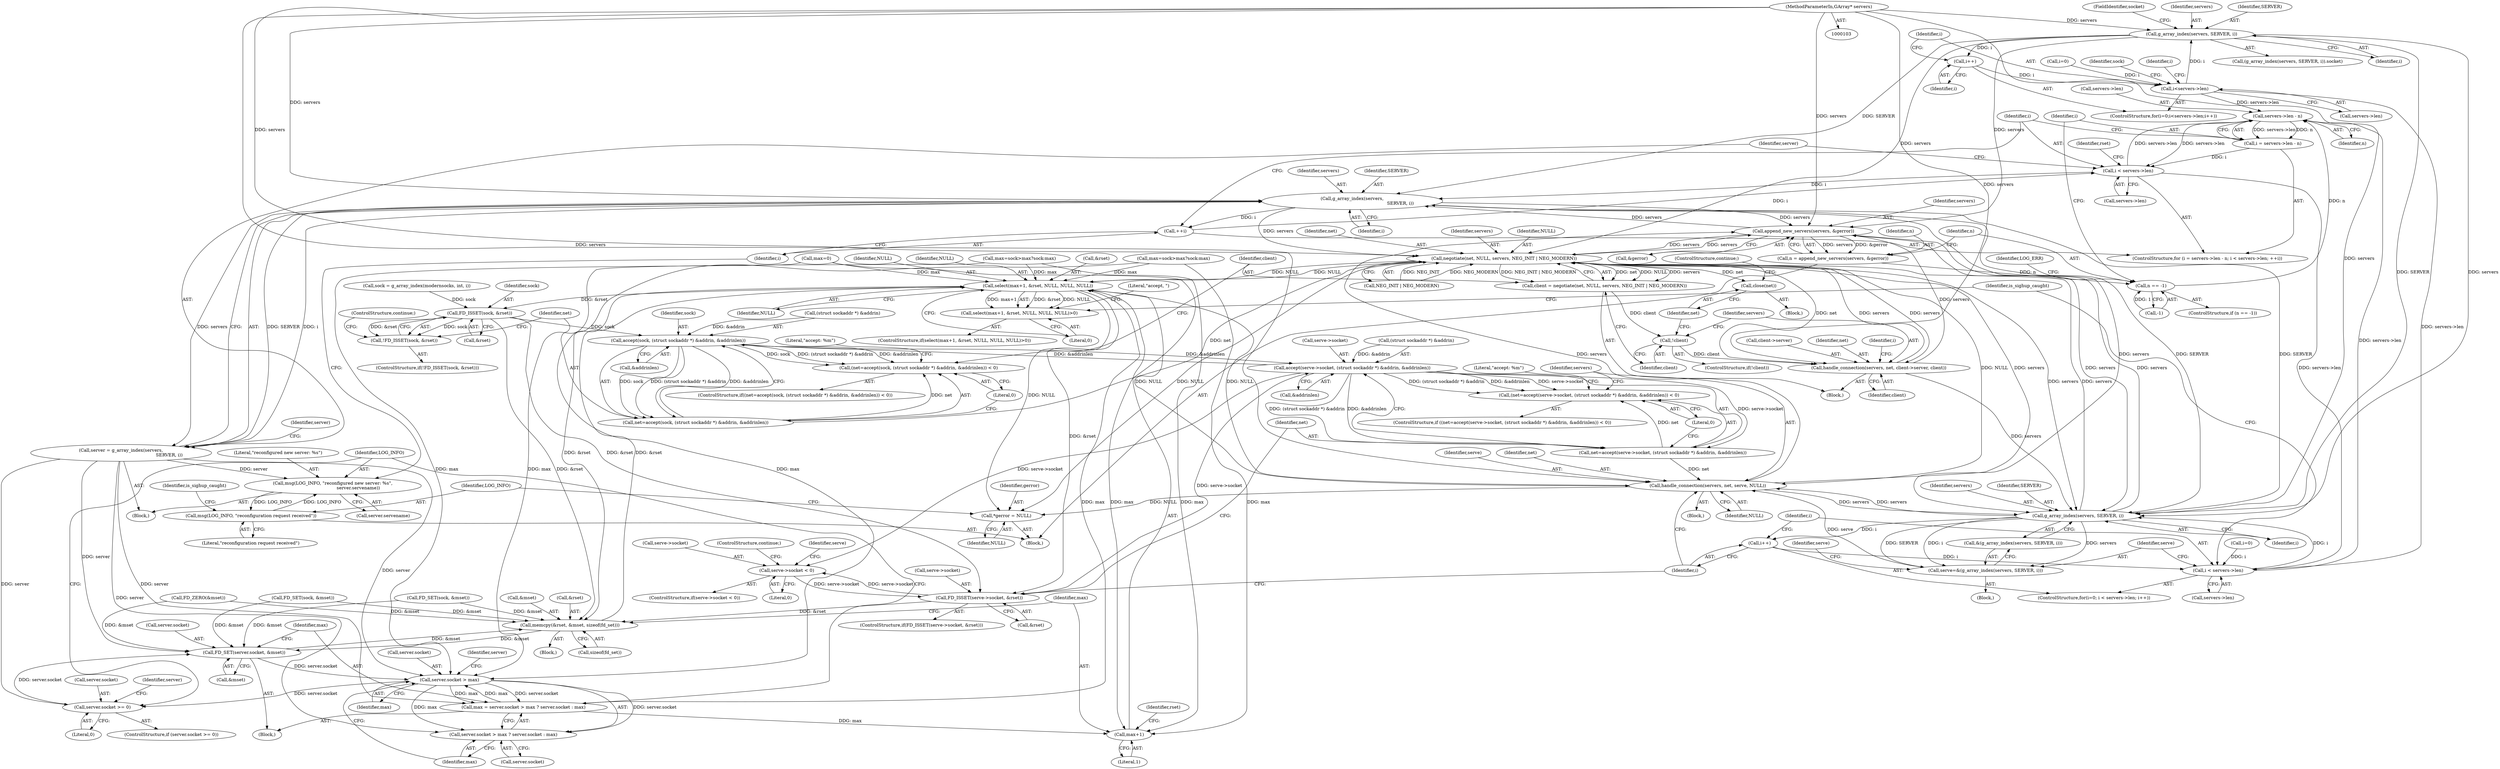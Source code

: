 digraph "1_nbd_741495cb08503fd32a9d22648e63b64390c601f4@pointer" {
"1000104" [label="(MethodParameterIn,GArray* servers)"];
"1000140" [label="(Call,g_array_index(servers, SERVER, i))"];
"1000131" [label="(Call,i++)"];
"1000126" [label="(Call,i<servers->len)"];
"1000226" [label="(Call,servers->len - n)"];
"1000224" [label="(Call,i = servers->len - n)"];
"1000231" [label="(Call,i < servers->len)"];
"1000242" [label="(Call,g_array_index(servers,\n                                                                    SERVER, i))"];
"1000208" [label="(Call,append_new_servers(servers, &gerror))"];
"1000206" [label="(Call,n = append_new_servers(servers, &gerror))"];
"1000213" [label="(Call,n == -1)"];
"1000347" [label="(Call,negotiate(net, NULL, servers, NEG_INIT | NEG_MODERN))"];
"1000197" [label="(Call,*gerror = NULL)"];
"1000286" [label="(Call,select(max+1, &rset, NULL, NULL, NULL))"];
"1000277" [label="(Call,memcpy(&rset, &mset, sizeof(fd_set)))"];
"1000253" [label="(Call,FD_SET(server.socket, &mset))"];
"1000262" [label="(Call,server.socket > max)"];
"1000247" [label="(Call,server.socket >= 0)"];
"1000259" [label="(Call,max = server.socket > max ? server.socket : max)"];
"1000287" [label="(Call,max+1)"];
"1000261" [label="(Call,server.socket > max ? server.socket : max)"];
"1000285" [label="(Call,select(max+1, &rset, NULL, NULL, NULL)>0)"];
"1000321" [label="(Call,FD_ISSET(sock, &rset))"];
"1000320" [label="(Call,!FD_ISSET(sock, &rset))"];
"1000332" [label="(Call,accept(sock, (struct sockaddr *) &addrin, &addrinlen))"];
"1000329" [label="(Call,(net=accept(sock, (struct sockaddr *) &addrin, &addrinlen)) < 0)"];
"1000330" [label="(Call,net=accept(sock, (struct sockaddr *) &addrin, &addrinlen))"];
"1000408" [label="(Call,accept(serve->socket, (struct sockaddr *) &addrin, &addrinlen))"];
"1000389" [label="(Call,serve->socket < 0)"];
"1000397" [label="(Call,FD_ISSET(serve->socket, &rset))"];
"1000405" [label="(Call,(net=accept(serve->socket, (struct sockaddr *) &addrin, &addrinlen)) < 0)"];
"1000406" [label="(Call,net=accept(serve->socket, (struct sockaddr *) &addrin, &addrinlen))"];
"1000423" [label="(Call,handle_connection(servers, net, serve, NULL))"];
"1000384" [label="(Call,g_array_index(servers, SERVER, i))"];
"1000377" [label="(Call,i++)"];
"1000372" [label="(Call,i < servers->len)"];
"1000381" [label="(Call,serve=&(g_array_index(servers, SERVER, i)))"];
"1000345" [label="(Call,client = negotiate(net, NULL, servers, NEG_INIT | NEG_MODERN))"];
"1000355" [label="(Call,!client)"];
"1000361" [label="(Call,handle_connection(servers, net, client->server, client))"];
"1000358" [label="(Call,close(net))"];
"1000236" [label="(Call,++i)"];
"1000240" [label="(Call,server = g_array_index(servers,\n                                                                    SERVER, i))"];
"1000271" [label="(Call,msg(LOG_INFO, \"reconfigured new server: %s\",\n                                    server.servename))"];
"1000200" [label="(Call,msg(LOG_INFO, \"reconfiguration request received\"))"];
"1000224" [label="(Call,i = servers->len - n)"];
"1000227" [label="(Call,servers->len)"];
"1000204" [label="(Identifier,is_sighup_caught)"];
"1000241" [label="(Identifier,server)"];
"1000388" [label="(ControlStructure,if(serve->socket < 0))"];
"1000385" [label="(Identifier,servers)"];
"1000226" [label="(Call,servers->len - n)"];
"1000359" [label="(Identifier,net)"];
"1000279" [label="(Identifier,rset)"];
"1000277" [label="(Call,memcpy(&rset, &mset, sizeof(fd_set)))"];
"1000252" [label="(Block,)"];
"1000367" [label="(Identifier,client)"];
"1000416" [label="(Call,&addrinlen)"];
"1000406" [label="(Call,net=accept(serve->socket, (struct sockaddr *) &addrin, &addrinlen))"];
"1000399" [label="(Identifier,serve)"];
"1000386" [label="(Identifier,SERVER)"];
"1000257" [label="(Call,&mset)"];
"1000357" [label="(Block,)"];
"1000272" [label="(Identifier,LOG_INFO)"];
"1000369" [label="(Call,i=0)"];
"1000127" [label="(Identifier,i)"];
"1000364" [label="(Call,client->server)"];
"1000201" [label="(Identifier,LOG_INFO)"];
"1000213" [label="(Call,n == -1)"];
"1000233" [label="(Call,servers->len)"];
"1000405" [label="(Call,(net=accept(serve->socket, (struct sockaddr *) &addrin, &addrinlen)) < 0)"];
"1000332" [label="(Call,accept(sock, (struct sockaddr *) &addrin, &addrinlen))"];
"1000139" [label="(Call,(g_array_index(servers, SERVER, i)).socket)"];
"1000260" [label="(Identifier,max)"];
"1000362" [label="(Identifier,servers)"];
"1000132" [label="(Identifier,i)"];
"1000268" [label="(Identifier,server)"];
"1000225" [label="(Identifier,i)"];
"1000355" [label="(Call,!client)"];
"1000426" [label="(Identifier,serve)"];
"1000246" [label="(ControlStructure,if (server.socket >= 0))"];
"1000404" [label="(ControlStructure,if ((net=accept(serve->socket, (struct sockaddr *) &addrin, &addrinlen)) < 0))"];
"1000322" [label="(Identifier,sock)"];
"1000131" [label="(Call,i++)"];
"1000270" [label="(Identifier,max)"];
"1000199" [label="(Identifier,NULL)"];
"1000423" [label="(Call,handle_connection(servers, net, serve, NULL))"];
"1000209" [label="(Identifier,servers)"];
"1000361" [label="(Call,handle_connection(servers, net, client->server, client))"];
"1000116" [label="(Call,max=0)"];
"1000330" [label="(Call,net=accept(sock, (struct sockaddr *) &addrin, &addrinlen))"];
"1000299" [label="(Literal,\"accept, \")"];
"1000194" [label="(Block,)"];
"1000329" [label="(Call,(net=accept(sock, (struct sockaddr *) &addrin, &addrinlen)) < 0)"];
"1000123" [label="(Call,i=0)"];
"1000286" [label="(Call,select(max+1, &rset, NULL, NULL, NULL))"];
"1000253" [label="(Call,FD_SET(server.socket, &mset))"];
"1000424" [label="(Identifier,servers)"];
"1000212" [label="(ControlStructure,if (n == -1))"];
"1000333" [label="(Identifier,sock)"];
"1000119" [label="(Call,FD_ZERO(&mset))"];
"1000230" [label="(Identifier,n)"];
"1000381" [label="(Call,serve=&(g_array_index(servers, SERVER, i)))"];
"1000198" [label="(Identifier,gerror)"];
"1000140" [label="(Call,g_array_index(servers, SERVER, i))"];
"1000191" [label="(Block,)"];
"1000261" [label="(Call,server.socket > max ? server.socket : max)"];
"1000418" [label="(Literal,0)"];
"1000138" [label="(Identifier,sock)"];
"1000144" [label="(FieldIdentifier,socket)"];
"1000345" [label="(Call,client = negotiate(net, NULL, servers, NEG_INIT | NEG_MODERN))"];
"1000259" [label="(Call,max = server.socket > max ? server.socket : max)"];
"1000382" [label="(Identifier,serve)"];
"1000384" [label="(Call,g_array_index(servers, SERVER, i))"];
"1000387" [label="(Identifier,i)"];
"1000323" [label="(Call,&rset)"];
"1000245" [label="(Identifier,i)"];
"1000242" [label="(Call,g_array_index(servers,\n                                                                    SERVER, i))"];
"1000284" [label="(ControlStructure,if(select(max+1, &rset, NULL, NULL, NULL)>0))"];
"1000282" [label="(Call,sizeof(fd_set))"];
"1000326" [label="(ControlStructure,continue;)"];
"1000350" [label="(Identifier,servers)"];
"1000287" [label="(Call,max+1)"];
"1000232" [label="(Identifier,i)"];
"1000412" [label="(Call,(struct sockaddr *) &addrin)"];
"1000396" [label="(ControlStructure,if(FD_ISSET(serve->socket, &rset)))"];
"1000334" [label="(Call,(struct sockaddr *) &addrin)"];
"1000427" [label="(Identifier,NULL)"];
"1000393" [label="(Literal,0)"];
"1000104" [label="(MethodParameterIn,GArray* servers)"];
"1000151" [label="(Call,max=sock>max?sock:max)"];
"1000379" [label="(Block,)"];
"1000263" [label="(Call,server.socket)"];
"1000143" [label="(Identifier,i)"];
"1000161" [label="(Identifier,i)"];
"1000267" [label="(Call,server.socket)"];
"1000409" [label="(Call,serve->socket)"];
"1000254" [label="(Call,server.socket)"];
"1000285" [label="(Call,select(max+1, &rset, NULL, NULL, NULL)>0)"];
"1000291" [label="(Identifier,rset)"];
"1000141" [label="(Identifier,servers)"];
"1000200" [label="(Call,msg(LOG_INFO, \"reconfiguration request received\"))"];
"1000343" [label="(Literal,\"accept: %m\")"];
"1000383" [label="(Call,&(g_array_index(servers, SERVER, i)))"];
"1000142" [label="(Identifier,SERVER)"];
"1000292" [label="(Identifier,NULL)"];
"1000377" [label="(Call,i++)"];
"1000266" [label="(Identifier,max)"];
"1000240" [label="(Call,server = g_array_index(servers,\n                                                                    SERVER, i))"];
"1000197" [label="(Call,*gerror = NULL)"];
"1000126" [label="(Call,i<servers->len)"];
"1000248" [label="(Call,server.socket)"];
"1000374" [label="(Call,servers->len)"];
"1000244" [label="(Identifier,SERVER)"];
"1000363" [label="(Identifier,net)"];
"1000407" [label="(Identifier,net)"];
"1000351" [label="(Call,NEG_INIT | NEG_MODERN)"];
"1000290" [label="(Call,&rset)"];
"1000346" [label="(Identifier,client)"];
"1000349" [label="(Identifier,NULL)"];
"1000271" [label="(Call,msg(LOG_INFO, \"reconfigured new server: %s\",\n                                    server.servename))"];
"1000238" [label="(Block,)"];
"1000293" [label="(Identifier,NULL)"];
"1000223" [label="(ControlStructure,for (i = servers->len - n; i < servers->len; ++i))"];
"1000122" [label="(ControlStructure,for(i=0;i<servers->len;i++))"];
"1000401" [label="(Call,&rset)"];
"1000147" [label="(Call,FD_SET(sock, &mset))"];
"1000193" [label="(Identifier,is_sighup_caught)"];
"1000207" [label="(Identifier,n)"];
"1000391" [label="(Identifier,serve)"];
"1000347" [label="(Call,negotiate(net, NULL, servers, NEG_INIT | NEG_MODERN))"];
"1000262" [label="(Call,server.socket > max)"];
"1000320" [label="(Call,!FD_ISSET(sock, &rset))"];
"1000255" [label="(Identifier,server)"];
"1000294" [label="(Identifier,NULL)"];
"1000288" [label="(Identifier,max)"];
"1000338" [label="(Call,&addrinlen)"];
"1000289" [label="(Literal,1)"];
"1000378" [label="(Identifier,i)"];
"1000280" [label="(Call,&mset)"];
"1000128" [label="(Call,servers->len)"];
"1000348" [label="(Identifier,net)"];
"1000321" [label="(Call,FD_ISSET(sock, &rset))"];
"1000372" [label="(Call,i < servers->len)"];
"1000218" [label="(Identifier,LOG_ERR)"];
"1000313" [label="(Call,sock = g_array_index(modernsocks, int, i))"];
"1000389" [label="(Call,serve->socket < 0)"];
"1000210" [label="(Call,&gerror)"];
"1000368" [label="(ControlStructure,for(i=0; i < servers->len; i++))"];
"1000295" [label="(Literal,0)"];
"1000390" [label="(Call,serve->socket)"];
"1000247" [label="(Call,server.socket >= 0)"];
"1000354" [label="(ControlStructure,if(!client))"];
"1000182" [label="(Call,max=sock>max?sock:max)"];
"1000251" [label="(Literal,0)"];
"1000408" [label="(Call,accept(serve->socket, (struct sockaddr *) &addrin, &addrinlen))"];
"1000214" [label="(Identifier,n)"];
"1000395" [label="(ControlStructure,continue;)"];
"1000311" [label="(Block,)"];
"1000397" [label="(Call,FD_ISSET(serve->socket, &rset))"];
"1000178" [label="(Call,FD_SET(sock, &mset))"];
"1000236" [label="(Call,++i)"];
"1000328" [label="(ControlStructure,if((net=accept(sock, (struct sockaddr *) &addrin, &addrinlen)) < 0))"];
"1000249" [label="(Identifier,server)"];
"1000273" [label="(Literal,\"reconfigured new server: %s\")"];
"1000356" [label="(Identifier,client)"];
"1000358" [label="(Call,close(net))"];
"1000231" [label="(Call,i < servers->len)"];
"1000425" [label="(Identifier,net)"];
"1000373" [label="(Identifier,i)"];
"1000215" [label="(Call,-1)"];
"1000237" [label="(Identifier,i)"];
"1000206" [label="(Call,n = append_new_servers(servers, &gerror))"];
"1000319" [label="(ControlStructure,if(!FD_ISSET(sock, &rset)))"];
"1000331" [label="(Identifier,net)"];
"1000243" [label="(Identifier,servers)"];
"1000340" [label="(Literal,0)"];
"1000421" [label="(Literal,\"accept: %m\")"];
"1000398" [label="(Call,serve->socket)"];
"1000360" [label="(ControlStructure,continue;)"];
"1000208" [label="(Call,append_new_servers(servers, &gerror))"];
"1000278" [label="(Call,&rset)"];
"1000202" [label="(Literal,\"reconfiguration request received\")"];
"1000403" [label="(Block,)"];
"1000274" [label="(Call,server.servename)"];
"1000310" [label="(Identifier,i)"];
"1000104" -> "1000103"  [label="AST: "];
"1000104" -> "1000140"  [label="DDG: servers"];
"1000104" -> "1000208"  [label="DDG: servers"];
"1000104" -> "1000242"  [label="DDG: servers"];
"1000104" -> "1000347"  [label="DDG: servers"];
"1000104" -> "1000361"  [label="DDG: servers"];
"1000104" -> "1000384"  [label="DDG: servers"];
"1000104" -> "1000423"  [label="DDG: servers"];
"1000140" -> "1000139"  [label="AST: "];
"1000140" -> "1000143"  [label="CFG: "];
"1000141" -> "1000140"  [label="AST: "];
"1000142" -> "1000140"  [label="AST: "];
"1000143" -> "1000140"  [label="AST: "];
"1000144" -> "1000140"  [label="CFG: "];
"1000140" -> "1000131"  [label="DDG: i"];
"1000126" -> "1000140"  [label="DDG: i"];
"1000140" -> "1000208"  [label="DDG: servers"];
"1000140" -> "1000242"  [label="DDG: SERVER"];
"1000140" -> "1000347"  [label="DDG: servers"];
"1000140" -> "1000384"  [label="DDG: servers"];
"1000140" -> "1000384"  [label="DDG: SERVER"];
"1000131" -> "1000122"  [label="AST: "];
"1000131" -> "1000132"  [label="CFG: "];
"1000132" -> "1000131"  [label="AST: "];
"1000127" -> "1000131"  [label="CFG: "];
"1000131" -> "1000126"  [label="DDG: i"];
"1000126" -> "1000122"  [label="AST: "];
"1000126" -> "1000128"  [label="CFG: "];
"1000127" -> "1000126"  [label="AST: "];
"1000128" -> "1000126"  [label="AST: "];
"1000138" -> "1000126"  [label="CFG: "];
"1000161" -> "1000126"  [label="CFG: "];
"1000123" -> "1000126"  [label="DDG: i"];
"1000126" -> "1000226"  [label="DDG: servers->len"];
"1000126" -> "1000372"  [label="DDG: servers->len"];
"1000226" -> "1000224"  [label="AST: "];
"1000226" -> "1000230"  [label="CFG: "];
"1000227" -> "1000226"  [label="AST: "];
"1000230" -> "1000226"  [label="AST: "];
"1000224" -> "1000226"  [label="CFG: "];
"1000226" -> "1000224"  [label="DDG: servers->len"];
"1000226" -> "1000224"  [label="DDG: n"];
"1000231" -> "1000226"  [label="DDG: servers->len"];
"1000372" -> "1000226"  [label="DDG: servers->len"];
"1000213" -> "1000226"  [label="DDG: n"];
"1000226" -> "1000231"  [label="DDG: servers->len"];
"1000224" -> "1000223"  [label="AST: "];
"1000225" -> "1000224"  [label="AST: "];
"1000232" -> "1000224"  [label="CFG: "];
"1000224" -> "1000231"  [label="DDG: i"];
"1000231" -> "1000223"  [label="AST: "];
"1000231" -> "1000233"  [label="CFG: "];
"1000232" -> "1000231"  [label="AST: "];
"1000233" -> "1000231"  [label="AST: "];
"1000241" -> "1000231"  [label="CFG: "];
"1000279" -> "1000231"  [label="CFG: "];
"1000236" -> "1000231"  [label="DDG: i"];
"1000231" -> "1000242"  [label="DDG: i"];
"1000231" -> "1000372"  [label="DDG: servers->len"];
"1000242" -> "1000240"  [label="AST: "];
"1000242" -> "1000245"  [label="CFG: "];
"1000243" -> "1000242"  [label="AST: "];
"1000244" -> "1000242"  [label="AST: "];
"1000245" -> "1000242"  [label="AST: "];
"1000240" -> "1000242"  [label="CFG: "];
"1000242" -> "1000208"  [label="DDG: servers"];
"1000242" -> "1000236"  [label="DDG: i"];
"1000242" -> "1000240"  [label="DDG: servers"];
"1000242" -> "1000240"  [label="DDG: SERVER"];
"1000242" -> "1000240"  [label="DDG: i"];
"1000208" -> "1000242"  [label="DDG: servers"];
"1000384" -> "1000242"  [label="DDG: SERVER"];
"1000242" -> "1000347"  [label="DDG: servers"];
"1000242" -> "1000384"  [label="DDG: servers"];
"1000242" -> "1000384"  [label="DDG: SERVER"];
"1000208" -> "1000206"  [label="AST: "];
"1000208" -> "1000210"  [label="CFG: "];
"1000209" -> "1000208"  [label="AST: "];
"1000210" -> "1000208"  [label="AST: "];
"1000206" -> "1000208"  [label="CFG: "];
"1000208" -> "1000206"  [label="DDG: servers"];
"1000208" -> "1000206"  [label="DDG: &gerror"];
"1000423" -> "1000208"  [label="DDG: servers"];
"1000347" -> "1000208"  [label="DDG: servers"];
"1000361" -> "1000208"  [label="DDG: servers"];
"1000384" -> "1000208"  [label="DDG: servers"];
"1000208" -> "1000347"  [label="DDG: servers"];
"1000208" -> "1000384"  [label="DDG: servers"];
"1000206" -> "1000194"  [label="AST: "];
"1000207" -> "1000206"  [label="AST: "];
"1000214" -> "1000206"  [label="CFG: "];
"1000206" -> "1000213"  [label="DDG: n"];
"1000213" -> "1000212"  [label="AST: "];
"1000213" -> "1000215"  [label="CFG: "];
"1000214" -> "1000213"  [label="AST: "];
"1000215" -> "1000213"  [label="AST: "];
"1000218" -> "1000213"  [label="CFG: "];
"1000225" -> "1000213"  [label="CFG: "];
"1000215" -> "1000213"  [label="DDG: 1"];
"1000347" -> "1000345"  [label="AST: "];
"1000347" -> "1000351"  [label="CFG: "];
"1000348" -> "1000347"  [label="AST: "];
"1000349" -> "1000347"  [label="AST: "];
"1000350" -> "1000347"  [label="AST: "];
"1000351" -> "1000347"  [label="AST: "];
"1000345" -> "1000347"  [label="CFG: "];
"1000347" -> "1000197"  [label="DDG: NULL"];
"1000347" -> "1000286"  [label="DDG: NULL"];
"1000347" -> "1000345"  [label="DDG: net"];
"1000347" -> "1000345"  [label="DDG: NULL"];
"1000347" -> "1000345"  [label="DDG: servers"];
"1000347" -> "1000345"  [label="DDG: NEG_INIT | NEG_MODERN"];
"1000330" -> "1000347"  [label="DDG: net"];
"1000286" -> "1000347"  [label="DDG: NULL"];
"1000423" -> "1000347"  [label="DDG: servers"];
"1000361" -> "1000347"  [label="DDG: servers"];
"1000384" -> "1000347"  [label="DDG: servers"];
"1000351" -> "1000347"  [label="DDG: NEG_INIT"];
"1000351" -> "1000347"  [label="DDG: NEG_MODERN"];
"1000347" -> "1000358"  [label="DDG: net"];
"1000347" -> "1000361"  [label="DDG: servers"];
"1000347" -> "1000361"  [label="DDG: net"];
"1000347" -> "1000384"  [label="DDG: servers"];
"1000347" -> "1000423"  [label="DDG: NULL"];
"1000197" -> "1000194"  [label="AST: "];
"1000197" -> "1000199"  [label="CFG: "];
"1000198" -> "1000197"  [label="AST: "];
"1000199" -> "1000197"  [label="AST: "];
"1000201" -> "1000197"  [label="CFG: "];
"1000286" -> "1000197"  [label="DDG: NULL"];
"1000423" -> "1000197"  [label="DDG: NULL"];
"1000286" -> "1000285"  [label="AST: "];
"1000286" -> "1000294"  [label="CFG: "];
"1000287" -> "1000286"  [label="AST: "];
"1000290" -> "1000286"  [label="AST: "];
"1000292" -> "1000286"  [label="AST: "];
"1000293" -> "1000286"  [label="AST: "];
"1000294" -> "1000286"  [label="AST: "];
"1000295" -> "1000286"  [label="CFG: "];
"1000286" -> "1000277"  [label="DDG: &rset"];
"1000286" -> "1000285"  [label="DDG: &rset"];
"1000286" -> "1000285"  [label="DDG: NULL"];
"1000286" -> "1000285"  [label="DDG: max+1"];
"1000116" -> "1000286"  [label="DDG: max"];
"1000259" -> "1000286"  [label="DDG: max"];
"1000151" -> "1000286"  [label="DDG: max"];
"1000182" -> "1000286"  [label="DDG: max"];
"1000277" -> "1000286"  [label="DDG: &rset"];
"1000423" -> "1000286"  [label="DDG: NULL"];
"1000286" -> "1000321"  [label="DDG: &rset"];
"1000286" -> "1000397"  [label="DDG: &rset"];
"1000286" -> "1000423"  [label="DDG: NULL"];
"1000277" -> "1000191"  [label="AST: "];
"1000277" -> "1000282"  [label="CFG: "];
"1000278" -> "1000277"  [label="AST: "];
"1000280" -> "1000277"  [label="AST: "];
"1000282" -> "1000277"  [label="AST: "];
"1000288" -> "1000277"  [label="CFG: "];
"1000277" -> "1000253"  [label="DDG: &mset"];
"1000397" -> "1000277"  [label="DDG: &rset"];
"1000321" -> "1000277"  [label="DDG: &rset"];
"1000178" -> "1000277"  [label="DDG: &mset"];
"1000147" -> "1000277"  [label="DDG: &mset"];
"1000119" -> "1000277"  [label="DDG: &mset"];
"1000253" -> "1000277"  [label="DDG: &mset"];
"1000253" -> "1000252"  [label="AST: "];
"1000253" -> "1000257"  [label="CFG: "];
"1000254" -> "1000253"  [label="AST: "];
"1000257" -> "1000253"  [label="AST: "];
"1000260" -> "1000253"  [label="CFG: "];
"1000247" -> "1000253"  [label="DDG: server.socket"];
"1000240" -> "1000253"  [label="DDG: server"];
"1000178" -> "1000253"  [label="DDG: &mset"];
"1000147" -> "1000253"  [label="DDG: &mset"];
"1000119" -> "1000253"  [label="DDG: &mset"];
"1000253" -> "1000262"  [label="DDG: server.socket"];
"1000262" -> "1000261"  [label="AST: "];
"1000262" -> "1000266"  [label="CFG: "];
"1000263" -> "1000262"  [label="AST: "];
"1000266" -> "1000262"  [label="AST: "];
"1000268" -> "1000262"  [label="CFG: "];
"1000270" -> "1000262"  [label="CFG: "];
"1000262" -> "1000247"  [label="DDG: server.socket"];
"1000262" -> "1000259"  [label="DDG: server.socket"];
"1000262" -> "1000259"  [label="DDG: max"];
"1000240" -> "1000262"  [label="DDG: server"];
"1000116" -> "1000262"  [label="DDG: max"];
"1000259" -> "1000262"  [label="DDG: max"];
"1000151" -> "1000262"  [label="DDG: max"];
"1000182" -> "1000262"  [label="DDG: max"];
"1000262" -> "1000261"  [label="DDG: server.socket"];
"1000262" -> "1000261"  [label="DDG: max"];
"1000247" -> "1000246"  [label="AST: "];
"1000247" -> "1000251"  [label="CFG: "];
"1000248" -> "1000247"  [label="AST: "];
"1000251" -> "1000247"  [label="AST: "];
"1000255" -> "1000247"  [label="CFG: "];
"1000272" -> "1000247"  [label="CFG: "];
"1000240" -> "1000247"  [label="DDG: server"];
"1000259" -> "1000252"  [label="AST: "];
"1000259" -> "1000261"  [label="CFG: "];
"1000260" -> "1000259"  [label="AST: "];
"1000261" -> "1000259"  [label="AST: "];
"1000272" -> "1000259"  [label="CFG: "];
"1000240" -> "1000259"  [label="DDG: server"];
"1000259" -> "1000287"  [label="DDG: max"];
"1000287" -> "1000289"  [label="CFG: "];
"1000288" -> "1000287"  [label="AST: "];
"1000289" -> "1000287"  [label="AST: "];
"1000291" -> "1000287"  [label="CFG: "];
"1000116" -> "1000287"  [label="DDG: max"];
"1000151" -> "1000287"  [label="DDG: max"];
"1000182" -> "1000287"  [label="DDG: max"];
"1000261" -> "1000267"  [label="CFG: "];
"1000261" -> "1000270"  [label="CFG: "];
"1000267" -> "1000261"  [label="AST: "];
"1000270" -> "1000261"  [label="AST: "];
"1000240" -> "1000261"  [label="DDG: server"];
"1000285" -> "1000284"  [label="AST: "];
"1000285" -> "1000295"  [label="CFG: "];
"1000295" -> "1000285"  [label="AST: "];
"1000193" -> "1000285"  [label="CFG: "];
"1000299" -> "1000285"  [label="CFG: "];
"1000321" -> "1000320"  [label="AST: "];
"1000321" -> "1000323"  [label="CFG: "];
"1000322" -> "1000321"  [label="AST: "];
"1000323" -> "1000321"  [label="AST: "];
"1000320" -> "1000321"  [label="CFG: "];
"1000321" -> "1000320"  [label="DDG: sock"];
"1000321" -> "1000320"  [label="DDG: &rset"];
"1000313" -> "1000321"  [label="DDG: sock"];
"1000321" -> "1000332"  [label="DDG: sock"];
"1000321" -> "1000397"  [label="DDG: &rset"];
"1000320" -> "1000319"  [label="AST: "];
"1000326" -> "1000320"  [label="CFG: "];
"1000331" -> "1000320"  [label="CFG: "];
"1000332" -> "1000330"  [label="AST: "];
"1000332" -> "1000338"  [label="CFG: "];
"1000333" -> "1000332"  [label="AST: "];
"1000334" -> "1000332"  [label="AST: "];
"1000338" -> "1000332"  [label="AST: "];
"1000330" -> "1000332"  [label="CFG: "];
"1000332" -> "1000329"  [label="DDG: sock"];
"1000332" -> "1000329"  [label="DDG: (struct sockaddr *) &addrin"];
"1000332" -> "1000329"  [label="DDG: &addrinlen"];
"1000332" -> "1000330"  [label="DDG: sock"];
"1000332" -> "1000330"  [label="DDG: (struct sockaddr *) &addrin"];
"1000332" -> "1000330"  [label="DDG: &addrinlen"];
"1000334" -> "1000332"  [label="DDG: &addrin"];
"1000408" -> "1000332"  [label="DDG: &addrinlen"];
"1000332" -> "1000408"  [label="DDG: &addrinlen"];
"1000329" -> "1000328"  [label="AST: "];
"1000329" -> "1000340"  [label="CFG: "];
"1000330" -> "1000329"  [label="AST: "];
"1000340" -> "1000329"  [label="AST: "];
"1000343" -> "1000329"  [label="CFG: "];
"1000346" -> "1000329"  [label="CFG: "];
"1000330" -> "1000329"  [label="DDG: net"];
"1000331" -> "1000330"  [label="AST: "];
"1000340" -> "1000330"  [label="CFG: "];
"1000408" -> "1000406"  [label="AST: "];
"1000408" -> "1000416"  [label="CFG: "];
"1000409" -> "1000408"  [label="AST: "];
"1000412" -> "1000408"  [label="AST: "];
"1000416" -> "1000408"  [label="AST: "];
"1000406" -> "1000408"  [label="CFG: "];
"1000408" -> "1000389"  [label="DDG: serve->socket"];
"1000408" -> "1000405"  [label="DDG: serve->socket"];
"1000408" -> "1000405"  [label="DDG: (struct sockaddr *) &addrin"];
"1000408" -> "1000405"  [label="DDG: &addrinlen"];
"1000408" -> "1000406"  [label="DDG: serve->socket"];
"1000408" -> "1000406"  [label="DDG: (struct sockaddr *) &addrin"];
"1000408" -> "1000406"  [label="DDG: &addrinlen"];
"1000397" -> "1000408"  [label="DDG: serve->socket"];
"1000412" -> "1000408"  [label="DDG: &addrin"];
"1000389" -> "1000388"  [label="AST: "];
"1000389" -> "1000393"  [label="CFG: "];
"1000390" -> "1000389"  [label="AST: "];
"1000393" -> "1000389"  [label="AST: "];
"1000395" -> "1000389"  [label="CFG: "];
"1000399" -> "1000389"  [label="CFG: "];
"1000397" -> "1000389"  [label="DDG: serve->socket"];
"1000389" -> "1000397"  [label="DDG: serve->socket"];
"1000397" -> "1000396"  [label="AST: "];
"1000397" -> "1000401"  [label="CFG: "];
"1000398" -> "1000397"  [label="AST: "];
"1000401" -> "1000397"  [label="AST: "];
"1000407" -> "1000397"  [label="CFG: "];
"1000378" -> "1000397"  [label="CFG: "];
"1000405" -> "1000404"  [label="AST: "];
"1000405" -> "1000418"  [label="CFG: "];
"1000406" -> "1000405"  [label="AST: "];
"1000418" -> "1000405"  [label="AST: "];
"1000421" -> "1000405"  [label="CFG: "];
"1000424" -> "1000405"  [label="CFG: "];
"1000406" -> "1000405"  [label="DDG: net"];
"1000407" -> "1000406"  [label="AST: "];
"1000418" -> "1000406"  [label="CFG: "];
"1000406" -> "1000423"  [label="DDG: net"];
"1000423" -> "1000403"  [label="AST: "];
"1000423" -> "1000427"  [label="CFG: "];
"1000424" -> "1000423"  [label="AST: "];
"1000425" -> "1000423"  [label="AST: "];
"1000426" -> "1000423"  [label="AST: "];
"1000427" -> "1000423"  [label="AST: "];
"1000378" -> "1000423"  [label="CFG: "];
"1000423" -> "1000384"  [label="DDG: servers"];
"1000384" -> "1000423"  [label="DDG: servers"];
"1000381" -> "1000423"  [label="DDG: serve"];
"1000384" -> "1000383"  [label="AST: "];
"1000384" -> "1000387"  [label="CFG: "];
"1000385" -> "1000384"  [label="AST: "];
"1000386" -> "1000384"  [label="AST: "];
"1000387" -> "1000384"  [label="AST: "];
"1000383" -> "1000384"  [label="CFG: "];
"1000384" -> "1000377"  [label="DDG: i"];
"1000384" -> "1000381"  [label="DDG: servers"];
"1000384" -> "1000381"  [label="DDG: SERVER"];
"1000384" -> "1000381"  [label="DDG: i"];
"1000361" -> "1000384"  [label="DDG: servers"];
"1000372" -> "1000384"  [label="DDG: i"];
"1000377" -> "1000368"  [label="AST: "];
"1000377" -> "1000378"  [label="CFG: "];
"1000378" -> "1000377"  [label="AST: "];
"1000373" -> "1000377"  [label="CFG: "];
"1000377" -> "1000372"  [label="DDG: i"];
"1000372" -> "1000368"  [label="AST: "];
"1000372" -> "1000374"  [label="CFG: "];
"1000373" -> "1000372"  [label="AST: "];
"1000374" -> "1000372"  [label="AST: "];
"1000193" -> "1000372"  [label="CFG: "];
"1000382" -> "1000372"  [label="CFG: "];
"1000369" -> "1000372"  [label="DDG: i"];
"1000381" -> "1000379"  [label="AST: "];
"1000381" -> "1000383"  [label="CFG: "];
"1000382" -> "1000381"  [label="AST: "];
"1000383" -> "1000381"  [label="AST: "];
"1000391" -> "1000381"  [label="CFG: "];
"1000345" -> "1000311"  [label="AST: "];
"1000346" -> "1000345"  [label="AST: "];
"1000356" -> "1000345"  [label="CFG: "];
"1000345" -> "1000355"  [label="DDG: client"];
"1000355" -> "1000354"  [label="AST: "];
"1000355" -> "1000356"  [label="CFG: "];
"1000356" -> "1000355"  [label="AST: "];
"1000359" -> "1000355"  [label="CFG: "];
"1000362" -> "1000355"  [label="CFG: "];
"1000355" -> "1000361"  [label="DDG: client"];
"1000361" -> "1000311"  [label="AST: "];
"1000361" -> "1000367"  [label="CFG: "];
"1000362" -> "1000361"  [label="AST: "];
"1000363" -> "1000361"  [label="AST: "];
"1000364" -> "1000361"  [label="AST: "];
"1000367" -> "1000361"  [label="AST: "];
"1000310" -> "1000361"  [label="CFG: "];
"1000358" -> "1000357"  [label="AST: "];
"1000358" -> "1000359"  [label="CFG: "];
"1000359" -> "1000358"  [label="AST: "];
"1000360" -> "1000358"  [label="CFG: "];
"1000236" -> "1000223"  [label="AST: "];
"1000236" -> "1000237"  [label="CFG: "];
"1000237" -> "1000236"  [label="AST: "];
"1000232" -> "1000236"  [label="CFG: "];
"1000240" -> "1000238"  [label="AST: "];
"1000241" -> "1000240"  [label="AST: "];
"1000249" -> "1000240"  [label="CFG: "];
"1000240" -> "1000271"  [label="DDG: server"];
"1000271" -> "1000238"  [label="AST: "];
"1000271" -> "1000274"  [label="CFG: "];
"1000272" -> "1000271"  [label="AST: "];
"1000273" -> "1000271"  [label="AST: "];
"1000274" -> "1000271"  [label="AST: "];
"1000237" -> "1000271"  [label="CFG: "];
"1000271" -> "1000200"  [label="DDG: LOG_INFO"];
"1000200" -> "1000271"  [label="DDG: LOG_INFO"];
"1000200" -> "1000194"  [label="AST: "];
"1000200" -> "1000202"  [label="CFG: "];
"1000201" -> "1000200"  [label="AST: "];
"1000202" -> "1000200"  [label="AST: "];
"1000204" -> "1000200"  [label="CFG: "];
}
